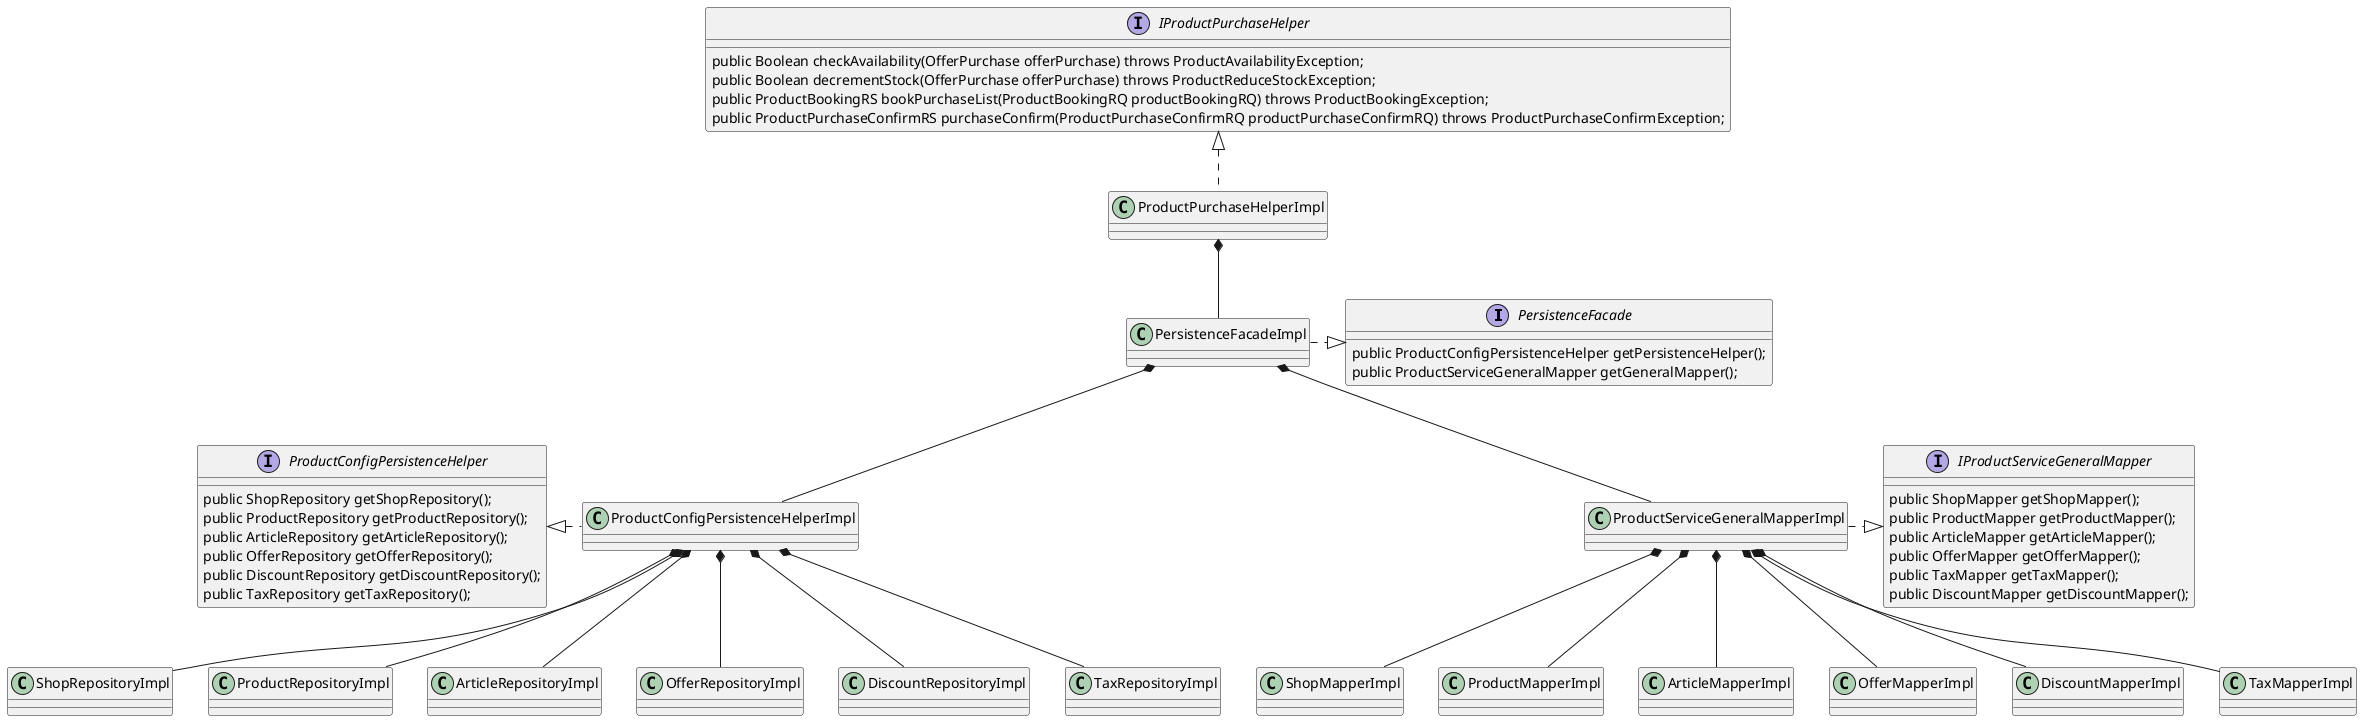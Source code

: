 @startuml

interface PersistenceFacade {
    public ProductConfigPersistenceHelper getPersistenceHelper();
    public ProductServiceGeneralMapper getGeneralMapper();
}

interface IProductPurchaseHelper{    
    public Boolean checkAvailability(OfferPurchase offerPurchase) throws ProductAvailabilityException;
    public Boolean decrementStock(OfferPurchase offerPurchase) throws ProductReduceStockException;
    public ProductBookingRS bookPurchaseList(ProductBookingRQ productBookingRQ) throws ProductBookingException;
    public ProductPurchaseConfirmRS purchaseConfirm(ProductPurchaseConfirmRQ productPurchaseConfirmRQ) throws ProductPurchaseConfirmException;
}

interface ProductConfigPersistenceHelper {    
    public ShopRepository getShopRepository();
    public ProductRepository getProductRepository();
    public ArticleRepository getArticleRepository();
    public OfferRepository getOfferRepository();
    public DiscountRepository getDiscountRepository();
    public TaxRepository getTaxRepository();    
}

interface IProductServiceGeneralMapper {
    public ShopMapper getShopMapper();
    public ProductMapper getProductMapper();
    public ArticleMapper getArticleMapper();
    public OfferMapper getOfferMapper();
    public TaxMapper getTaxMapper();
    public DiscountMapper getDiscountMapper();
}

ProductPurchaseHelperImpl *-- PersistenceFacadeImpl
PersistenceFacadeImpl *-- ProductConfigPersistenceHelperImpl
PersistenceFacadeImpl *-- ProductServiceGeneralMapperImpl

IProductPurchaseHelper <|.. ProductPurchaseHelperImpl
PersistenceFacade <|.left. PersistenceFacadeImpl
ProductConfigPersistenceHelper <|.right. ProductConfigPersistenceHelperImpl
IProductServiceGeneralMapper <|.left. ProductServiceGeneralMapperImpl

ProductConfigPersistenceHelperImpl *-- ShopRepositoryImpl
ProductConfigPersistenceHelperImpl *-- ProductRepositoryImpl
ProductConfigPersistenceHelperImpl *-- ArticleRepositoryImpl
ProductConfigPersistenceHelperImpl *-- OfferRepositoryImpl
ProductConfigPersistenceHelperImpl *-- DiscountRepositoryImpl
ProductConfigPersistenceHelperImpl *-- TaxRepositoryImpl

ProductServiceGeneralMapperImpl *-- ShopMapperImpl
ProductServiceGeneralMapperImpl *-- ProductMapperImpl
ProductServiceGeneralMapperImpl *-- ArticleMapperImpl
ProductServiceGeneralMapperImpl *-- OfferMapperImpl
ProductServiceGeneralMapperImpl *-- DiscountMapperImpl
ProductServiceGeneralMapperImpl *-- TaxMapperImpl









@enduml